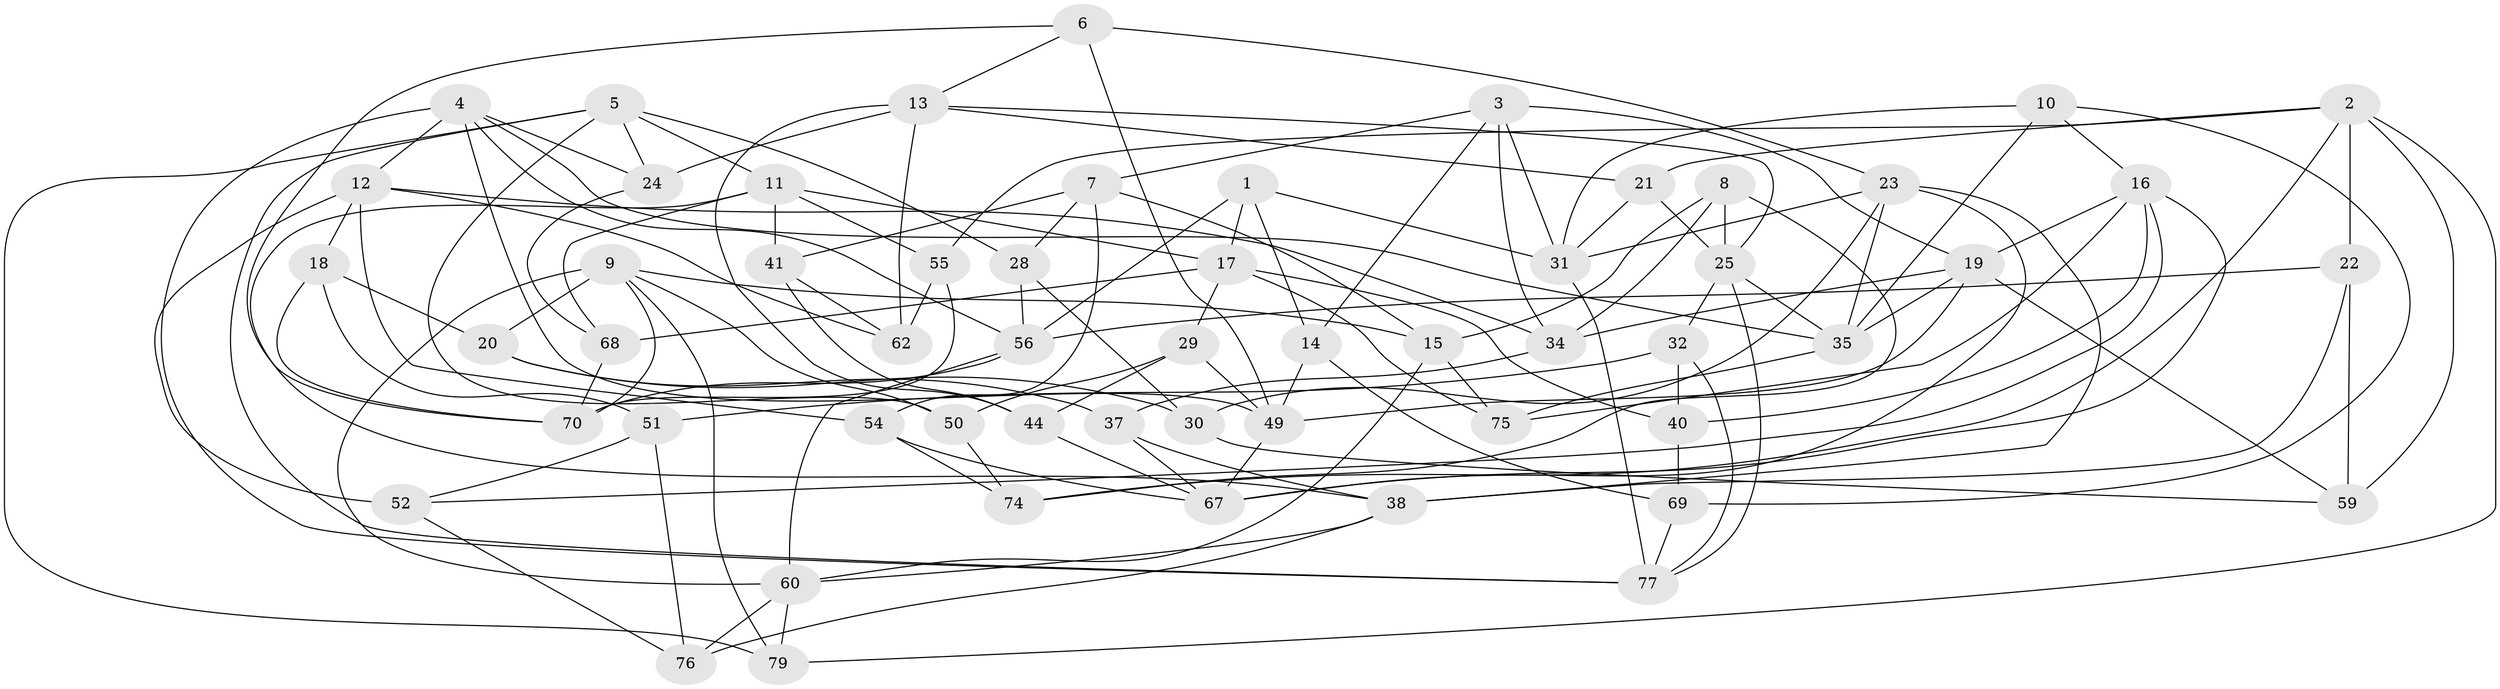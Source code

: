 // original degree distribution, {4: 1.0}
// Generated by graph-tools (version 1.1) at 2025/11/02/27/25 16:11:46]
// undirected, 56 vertices, 135 edges
graph export_dot {
graph [start="1"]
  node [color=gray90,style=filled];
  1;
  2 [super="+27"];
  3 [super="+43"];
  4 [super="+78"];
  5 [super="+46"];
  6;
  7 [super="+58"];
  8;
  9 [super="+64"];
  10;
  11 [super="+39"];
  12 [super="+26"];
  13 [super="+47"];
  14;
  15 [super="+66"];
  16 [super="+36"];
  17 [super="+33"];
  18;
  19 [super="+80"];
  20;
  21;
  22;
  23 [super="+65"];
  24;
  25 [super="+53"];
  28;
  29;
  30;
  31 [super="+48"];
  32;
  34 [super="+57"];
  35 [super="+42"];
  37;
  38 [super="+45"];
  40;
  41;
  44;
  49 [super="+63"];
  50;
  51;
  52;
  54;
  55;
  56 [super="+61"];
  59;
  60 [super="+72"];
  62;
  67 [super="+71"];
  68;
  69;
  70 [super="+73"];
  74;
  75;
  76;
  77 [super="+81"];
  79;
  1 -- 14;
  1 -- 56;
  1 -- 17;
  1 -- 31;
  2 -- 79;
  2 -- 55;
  2 -- 22;
  2 -- 59;
  2 -- 74;
  2 -- 21;
  3 -- 14;
  3 -- 34 [weight=2];
  3 -- 7;
  3 -- 31;
  3 -- 19;
  4 -- 49;
  4 -- 77;
  4 -- 24;
  4 -- 56;
  4 -- 35;
  4 -- 12;
  5 -- 24;
  5 -- 79;
  5 -- 50;
  5 -- 77;
  5 -- 11;
  5 -- 28;
  6 -- 70;
  6 -- 13;
  6 -- 23;
  6 -- 49;
  7 -- 54;
  7 -- 15 [weight=2];
  7 -- 41;
  7 -- 28;
  8 -- 25;
  8 -- 74;
  8 -- 15;
  8 -- 34;
  9 -- 60;
  9 -- 70;
  9 -- 50;
  9 -- 20;
  9 -- 79;
  9 -- 15;
  10 -- 69;
  10 -- 35;
  10 -- 16;
  10 -- 31;
  11 -- 55;
  11 -- 41;
  11 -- 38;
  11 -- 17;
  11 -- 68;
  12 -- 18;
  12 -- 62;
  12 -- 52;
  12 -- 34;
  12 -- 54;
  13 -- 24;
  13 -- 62;
  13 -- 25;
  13 -- 44;
  13 -- 21;
  14 -- 69;
  14 -- 49;
  15 -- 60;
  15 -- 75;
  16 -- 52;
  16 -- 75;
  16 -- 40;
  16 -- 67;
  16 -- 19;
  17 -- 68;
  17 -- 29;
  17 -- 40;
  17 -- 75;
  18 -- 51;
  18 -- 20;
  18 -- 70;
  19 -- 49;
  19 -- 59;
  19 -- 34;
  19 -- 35;
  20 -- 30;
  20 -- 37;
  21 -- 31;
  21 -- 25;
  22 -- 59;
  22 -- 56;
  22 -- 38;
  23 -- 38;
  23 -- 67;
  23 -- 30;
  23 -- 35;
  23 -- 31;
  24 -- 68;
  25 -- 35;
  25 -- 32;
  25 -- 77;
  28 -- 30;
  28 -- 56;
  29 -- 49;
  29 -- 44;
  29 -- 50;
  30 -- 59;
  31 -- 77;
  32 -- 40;
  32 -- 77;
  32 -- 51;
  34 -- 37;
  35 -- 75;
  37 -- 38;
  37 -- 67;
  38 -- 76;
  38 -- 60;
  40 -- 69;
  41 -- 62;
  41 -- 44;
  44 -- 67;
  49 -- 67;
  50 -- 74;
  51 -- 76;
  51 -- 52;
  52 -- 76;
  54 -- 74;
  54 -- 67;
  55 -- 62;
  55 -- 70;
  56 -- 60;
  56 -- 70;
  60 -- 76;
  60 -- 79;
  68 -- 70;
  69 -- 77;
}
